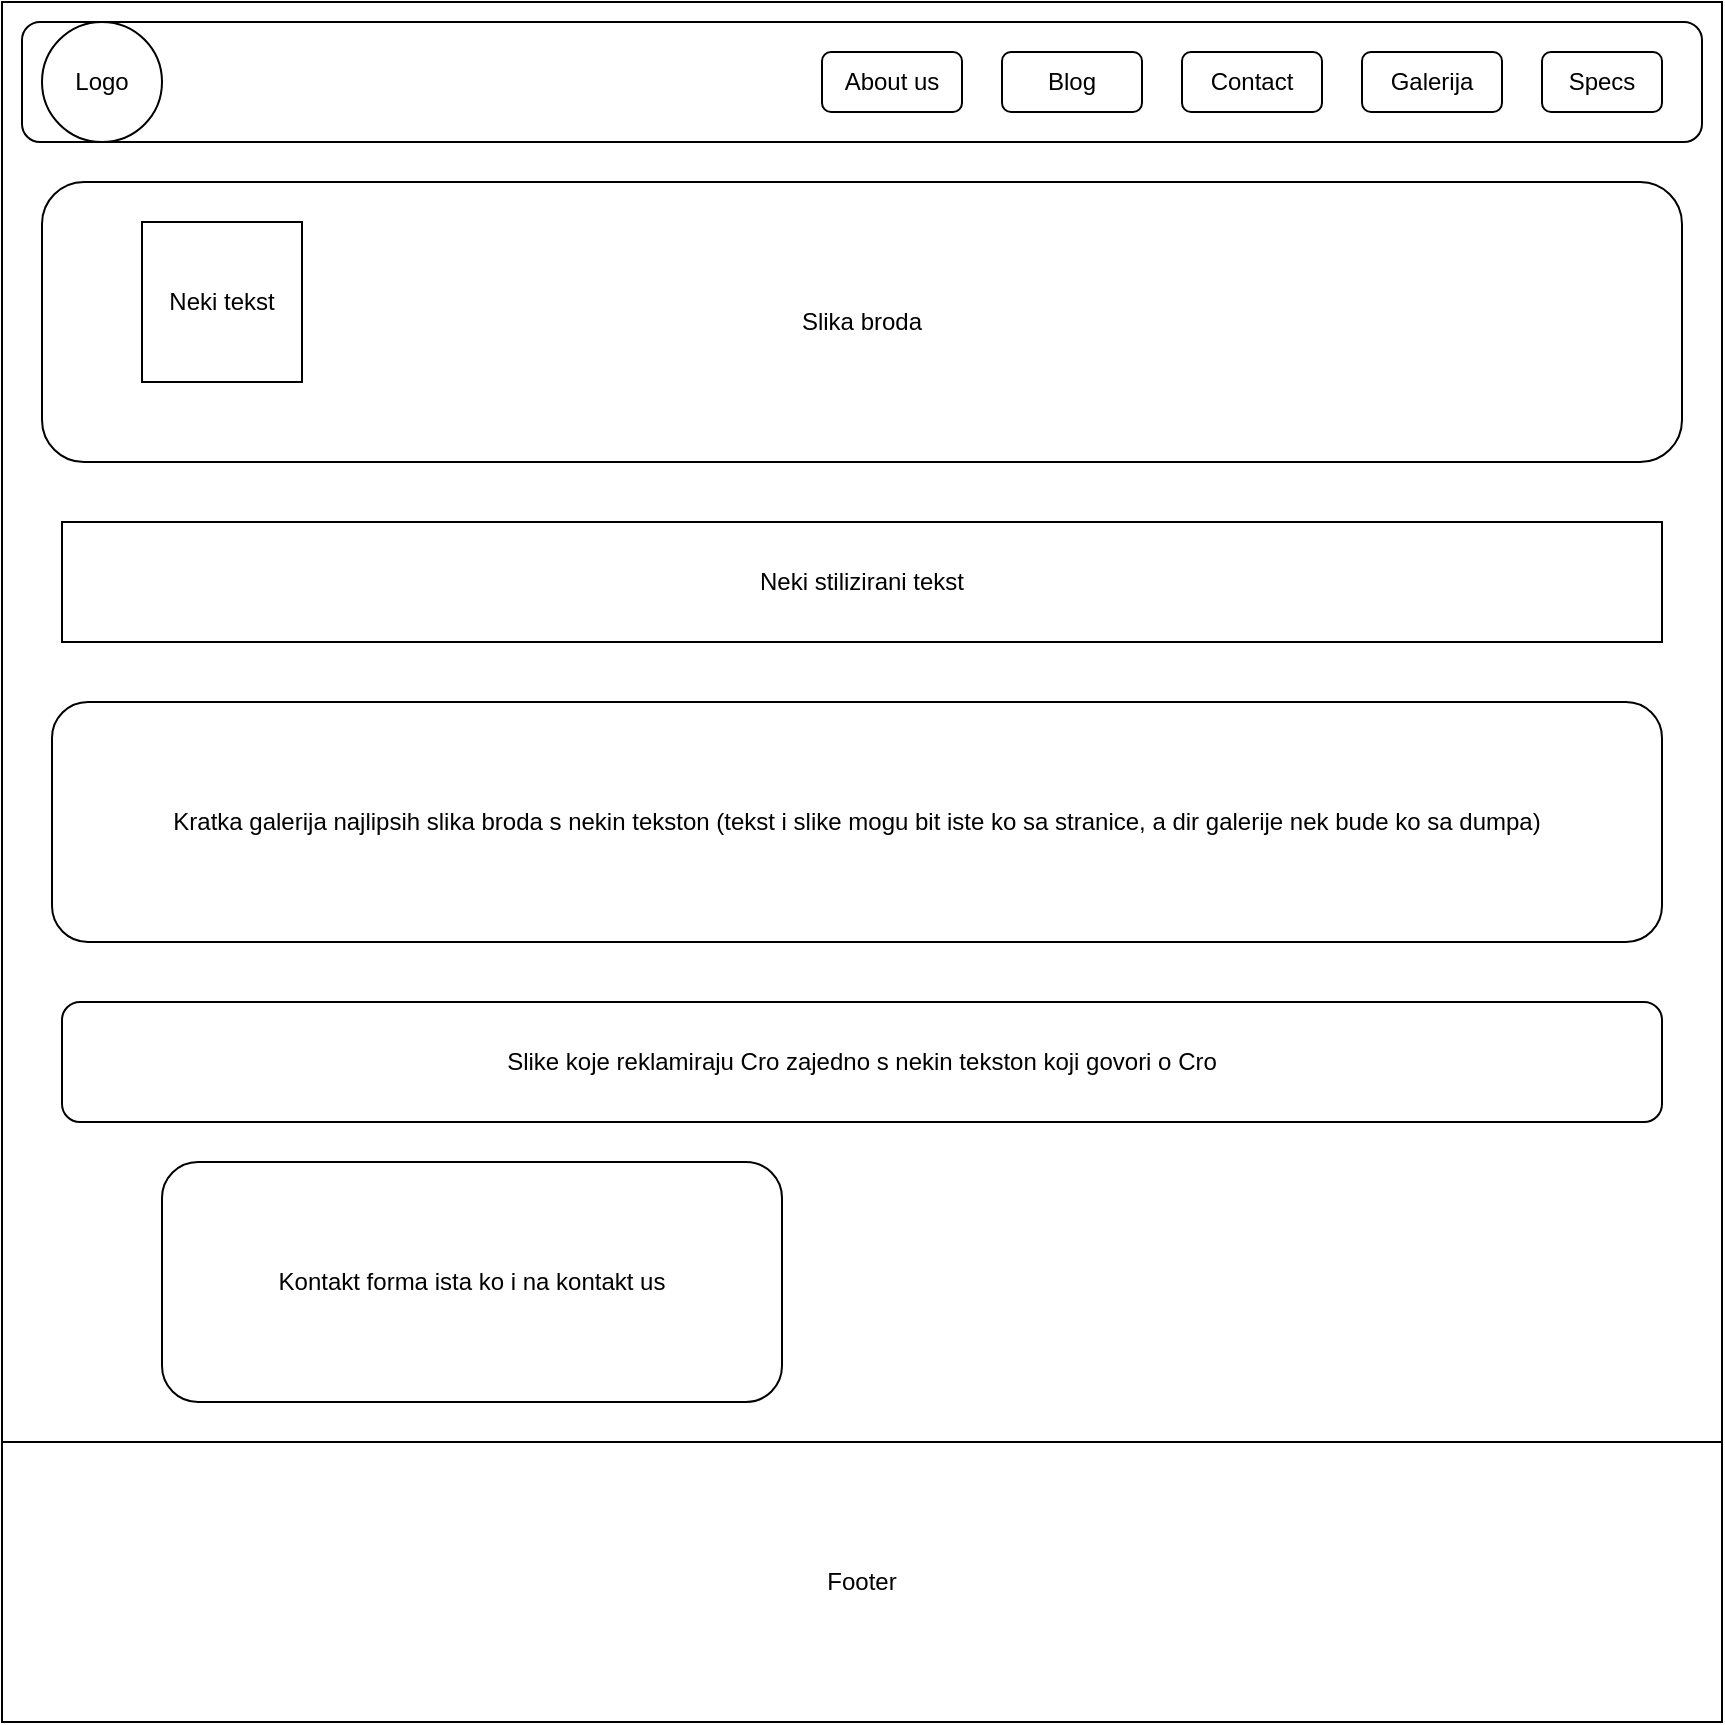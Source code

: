 <mxfile version="13.0.5" type="device"><diagram id="2OscYGpbqlQfxo6vaVib" name="Page-1"><mxGraphModel dx="1038" dy="582" grid="1" gridSize="10" guides="1" tooltips="1" connect="1" arrows="1" fold="1" page="1" pageScale="1" pageWidth="827" pageHeight="1169" math="0" shadow="0"><root><mxCell id="0"/><mxCell id="1" parent="0"/><mxCell id="d9sMalnJPc6XMx0KRycC-1" value="" style="whiteSpace=wrap;html=1;aspect=fixed;" vertex="1" parent="1"><mxGeometry x="50" y="40" width="860" height="860" as="geometry"/></mxCell><mxCell id="d9sMalnJPc6XMx0KRycC-2" value="" style="rounded=1;whiteSpace=wrap;html=1;" vertex="1" parent="1"><mxGeometry x="60" y="50" width="840" height="60" as="geometry"/></mxCell><mxCell id="d9sMalnJPc6XMx0KRycC-3" value="Logo" style="ellipse;whiteSpace=wrap;html=1;aspect=fixed;" vertex="1" parent="1"><mxGeometry x="70" y="50" width="60" height="60" as="geometry"/></mxCell><mxCell id="d9sMalnJPc6XMx0KRycC-10" value="Blog" style="rounded=1;whiteSpace=wrap;html=1;" vertex="1" parent="1"><mxGeometry x="550" y="65" width="70" height="30" as="geometry"/></mxCell><mxCell id="d9sMalnJPc6XMx0KRycC-11" value="Contact" style="rounded=1;whiteSpace=wrap;html=1;" vertex="1" parent="1"><mxGeometry x="640" y="65" width="70" height="30" as="geometry"/></mxCell><mxCell id="d9sMalnJPc6XMx0KRycC-12" value="Galerija" style="rounded=1;whiteSpace=wrap;html=1;" vertex="1" parent="1"><mxGeometry x="730" y="65" width="70" height="30" as="geometry"/></mxCell><mxCell id="d9sMalnJPc6XMx0KRycC-13" value="Specs" style="rounded=1;whiteSpace=wrap;html=1;" vertex="1" parent="1"><mxGeometry x="820" y="65" width="60" height="30" as="geometry"/></mxCell><mxCell id="d9sMalnJPc6XMx0KRycC-16" value="Slika broda" style="rounded=1;whiteSpace=wrap;html=1;" vertex="1" parent="1"><mxGeometry x="70" y="130" width="820" height="140" as="geometry"/></mxCell><mxCell id="d9sMalnJPc6XMx0KRycC-15" value="Neki tekst" style="whiteSpace=wrap;html=1;aspect=fixed;" vertex="1" parent="1"><mxGeometry x="120" y="150" width="80" height="80" as="geometry"/></mxCell><mxCell id="d9sMalnJPc6XMx0KRycC-21" value="About us" style="rounded=1;whiteSpace=wrap;html=1;" vertex="1" parent="1"><mxGeometry x="460" y="65" width="70" height="30" as="geometry"/></mxCell><mxCell id="d9sMalnJPc6XMx0KRycC-22" value="Neki stilizirani tekst" style="rounded=0;whiteSpace=wrap;html=1;" vertex="1" parent="1"><mxGeometry x="80" y="300" width="800" height="60" as="geometry"/></mxCell><mxCell id="d9sMalnJPc6XMx0KRycC-23" value="Slike koje reklamiraju Cro zajedno s nekin tekston koji govori o Cro" style="rounded=1;whiteSpace=wrap;html=1;" vertex="1" parent="1"><mxGeometry x="80" y="540" width="800" height="60" as="geometry"/></mxCell><mxCell id="d9sMalnJPc6XMx0KRycC-24" value="Kratka galerija najlipsih slika broda s nekin tekston (tekst i slike mogu bit iste ko sa stranice, a dir galerije nek bude ko sa dumpa)" style="rounded=1;whiteSpace=wrap;html=1;" vertex="1" parent="1"><mxGeometry x="75" y="390" width="805" height="120" as="geometry"/></mxCell><mxCell id="d9sMalnJPc6XMx0KRycC-25" value="Kontakt forma ista ko i na kontakt us" style="rounded=1;whiteSpace=wrap;html=1;" vertex="1" parent="1"><mxGeometry x="130" y="620" width="310" height="120" as="geometry"/></mxCell><mxCell id="d9sMalnJPc6XMx0KRycC-26" value="Footer" style="rounded=0;whiteSpace=wrap;html=1;" vertex="1" parent="1"><mxGeometry x="50" y="760" width="860" height="140" as="geometry"/></mxCell></root></mxGraphModel></diagram></mxfile>